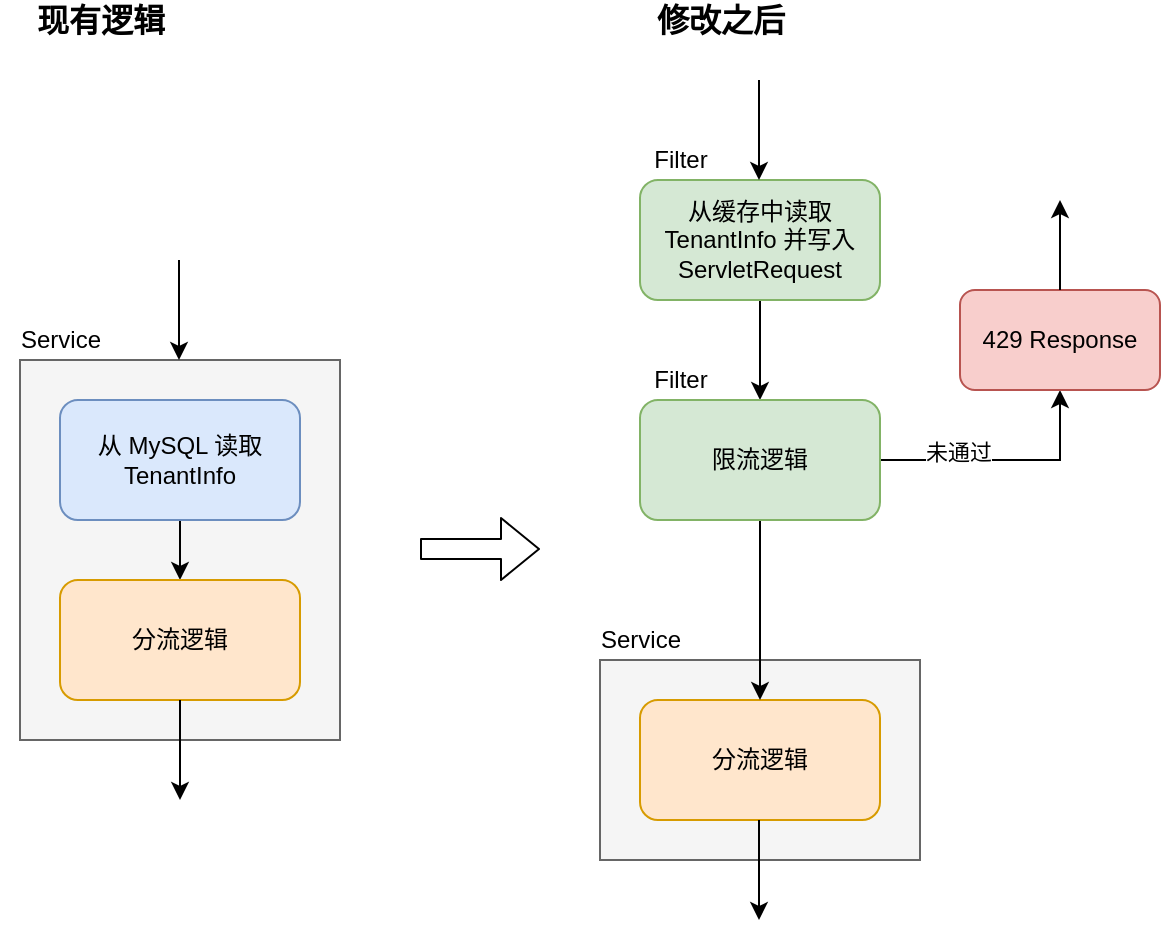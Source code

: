 <mxfile version="14.4.4" type="github">
  <diagram id="DRBUVRjqBZQNnscuCYgE" name="Page-1">
    <mxGraphModel dx="2066" dy="1044" grid="1" gridSize="10" guides="1" tooltips="1" connect="1" arrows="1" fold="1" page="1" pageScale="1" pageWidth="850" pageHeight="1100" math="0" shadow="0">
      <root>
        <mxCell id="0" />
        <mxCell id="1" parent="0" />
        <mxCell id="2jtDgl2lSXZLGk0hcuw4-5" value="" style="rounded=0;whiteSpace=wrap;html=1;fillColor=#f5f5f5;strokeColor=#666666;fontColor=#333333;" vertex="1" parent="1">
          <mxGeometry x="180" y="390" width="160" height="190" as="geometry" />
        </mxCell>
        <mxCell id="2jtDgl2lSXZLGk0hcuw4-3" value="" style="edgeStyle=orthogonalEdgeStyle;rounded=0;orthogonalLoop=1;jettySize=auto;html=1;" edge="1" parent="1" source="2jtDgl2lSXZLGk0hcuw4-1" target="2jtDgl2lSXZLGk0hcuw4-2">
          <mxGeometry relative="1" as="geometry" />
        </mxCell>
        <mxCell id="2jtDgl2lSXZLGk0hcuw4-1" value="从 MySQL 读取 TenantInfo" style="rounded=1;whiteSpace=wrap;html=1;fillColor=#dae8fc;strokeColor=#6c8ebf;" vertex="1" parent="1">
          <mxGeometry x="200" y="410" width="120" height="60" as="geometry" />
        </mxCell>
        <mxCell id="2jtDgl2lSXZLGk0hcuw4-2" value="分流逻辑" style="whiteSpace=wrap;html=1;rounded=1;strokeColor=#d79b00;fillColor=#ffe6cc;" vertex="1" parent="1">
          <mxGeometry x="200" y="500" width="120" height="60" as="geometry" />
        </mxCell>
        <mxCell id="2jtDgl2lSXZLGk0hcuw4-6" value="Service" style="text;html=1;align=center;verticalAlign=middle;resizable=0;points=[];autosize=1;" vertex="1" parent="1">
          <mxGeometry x="170" y="370" width="60" height="20" as="geometry" />
        </mxCell>
        <mxCell id="2jtDgl2lSXZLGk0hcuw4-7" value="" style="rounded=0;whiteSpace=wrap;html=1;fillColor=#f5f5f5;strokeColor=#666666;fontColor=#333333;" vertex="1" parent="1">
          <mxGeometry x="470" y="540" width="160" height="100" as="geometry" />
        </mxCell>
        <mxCell id="2jtDgl2lSXZLGk0hcuw4-10" value="分流逻辑" style="whiteSpace=wrap;html=1;rounded=1;strokeColor=#d79b00;fillColor=#ffe6cc;" vertex="1" parent="1">
          <mxGeometry x="490" y="560" width="120" height="60" as="geometry" />
        </mxCell>
        <mxCell id="2jtDgl2lSXZLGk0hcuw4-11" value="Service" style="text;html=1;align=center;verticalAlign=middle;resizable=0;points=[];autosize=1;" vertex="1" parent="1">
          <mxGeometry x="460" y="520" width="60" height="20" as="geometry" />
        </mxCell>
        <mxCell id="2jtDgl2lSXZLGk0hcuw4-14" value="" style="edgeStyle=orthogonalEdgeStyle;rounded=0;orthogonalLoop=1;jettySize=auto;html=1;" edge="1" parent="1" source="2jtDgl2lSXZLGk0hcuw4-12" target="2jtDgl2lSXZLGk0hcuw4-13">
          <mxGeometry relative="1" as="geometry" />
        </mxCell>
        <mxCell id="2jtDgl2lSXZLGk0hcuw4-12" value="从缓存中读取 TenantInfo 并写入 ServletRequest" style="rounded=1;whiteSpace=wrap;html=1;fillColor=#d5e8d4;strokeColor=#82b366;" vertex="1" parent="1">
          <mxGeometry x="490" y="300" width="120" height="60" as="geometry" />
        </mxCell>
        <mxCell id="2jtDgl2lSXZLGk0hcuw4-17" style="edgeStyle=orthogonalEdgeStyle;rounded=0;orthogonalLoop=1;jettySize=auto;html=1;exitX=0.5;exitY=1;exitDx=0;exitDy=0;entryX=0.5;entryY=0;entryDx=0;entryDy=0;" edge="1" parent="1" source="2jtDgl2lSXZLGk0hcuw4-13" target="2jtDgl2lSXZLGk0hcuw4-10">
          <mxGeometry relative="1" as="geometry">
            <mxPoint x="550" y="560" as="targetPoint" />
          </mxGeometry>
        </mxCell>
        <mxCell id="2jtDgl2lSXZLGk0hcuw4-19" style="edgeStyle=orthogonalEdgeStyle;rounded=0;orthogonalLoop=1;jettySize=auto;html=1;exitX=1;exitY=0.5;exitDx=0;exitDy=0;entryX=0.5;entryY=1;entryDx=0;entryDy=0;" edge="1" parent="1" source="2jtDgl2lSXZLGk0hcuw4-13" target="2jtDgl2lSXZLGk0hcuw4-20">
          <mxGeometry relative="1" as="geometry">
            <mxPoint x="700" y="390" as="targetPoint" />
          </mxGeometry>
        </mxCell>
        <mxCell id="2jtDgl2lSXZLGk0hcuw4-21" value="未通过" style="edgeLabel;html=1;align=center;verticalAlign=middle;resizable=0;points=[];" vertex="1" connectable="0" parent="2jtDgl2lSXZLGk0hcuw4-19">
          <mxGeometry x="-0.376" y="4" relative="1" as="geometry">
            <mxPoint as="offset" />
          </mxGeometry>
        </mxCell>
        <mxCell id="2jtDgl2lSXZLGk0hcuw4-13" value="限流逻辑" style="whiteSpace=wrap;html=1;rounded=1;strokeColor=#82b366;fillColor=#d5e8d4;" vertex="1" parent="1">
          <mxGeometry x="490" y="410" width="120" height="60" as="geometry" />
        </mxCell>
        <mxCell id="2jtDgl2lSXZLGk0hcuw4-15" value="Filter" style="text;html=1;align=center;verticalAlign=middle;resizable=0;points=[];autosize=1;" vertex="1" parent="1">
          <mxGeometry x="490" y="280" width="40" height="20" as="geometry" />
        </mxCell>
        <mxCell id="2jtDgl2lSXZLGk0hcuw4-16" value="Filter" style="text;html=1;align=center;verticalAlign=middle;resizable=0;points=[];autosize=1;" vertex="1" parent="1">
          <mxGeometry x="490" y="390" width="40" height="20" as="geometry" />
        </mxCell>
        <mxCell id="2jtDgl2lSXZLGk0hcuw4-18" value="" style="shape=flexArrow;endArrow=classic;html=1;" edge="1" parent="1">
          <mxGeometry width="50" height="50" relative="1" as="geometry">
            <mxPoint x="380" y="484.5" as="sourcePoint" />
            <mxPoint x="440" y="484.5" as="targetPoint" />
          </mxGeometry>
        </mxCell>
        <mxCell id="2jtDgl2lSXZLGk0hcuw4-20" value="429 Response" style="whiteSpace=wrap;html=1;rounded=1;strokeColor=#b85450;fillColor=#f8cecc;" vertex="1" parent="1">
          <mxGeometry x="650" y="355" width="100" height="50" as="geometry" />
        </mxCell>
        <mxCell id="2jtDgl2lSXZLGk0hcuw4-22" value="" style="edgeStyle=orthogonalEdgeStyle;rounded=0;orthogonalLoop=1;jettySize=auto;html=1;" edge="1" parent="1">
          <mxGeometry relative="1" as="geometry">
            <mxPoint x="259.5" y="340" as="sourcePoint" />
            <mxPoint x="259.5" y="390" as="targetPoint" />
          </mxGeometry>
        </mxCell>
        <mxCell id="2jtDgl2lSXZLGk0hcuw4-23" value="" style="edgeStyle=orthogonalEdgeStyle;rounded=0;orthogonalLoop=1;jettySize=auto;html=1;" edge="1" parent="1">
          <mxGeometry relative="1" as="geometry">
            <mxPoint x="260" y="560" as="sourcePoint" />
            <mxPoint x="260" y="610" as="targetPoint" />
          </mxGeometry>
        </mxCell>
        <mxCell id="2jtDgl2lSXZLGk0hcuw4-24" value="" style="edgeStyle=orthogonalEdgeStyle;rounded=0;orthogonalLoop=1;jettySize=auto;html=1;" edge="1" parent="1">
          <mxGeometry relative="1" as="geometry">
            <mxPoint x="549.5" y="250" as="sourcePoint" />
            <mxPoint x="549.5" y="300" as="targetPoint" />
          </mxGeometry>
        </mxCell>
        <mxCell id="2jtDgl2lSXZLGk0hcuw4-25" value="" style="edgeStyle=orthogonalEdgeStyle;rounded=0;orthogonalLoop=1;jettySize=auto;html=1;exitX=0.5;exitY=0;exitDx=0;exitDy=0;" edge="1" parent="1" source="2jtDgl2lSXZLGk0hcuw4-20">
          <mxGeometry relative="1" as="geometry">
            <mxPoint x="559.5" y="260" as="sourcePoint" />
            <mxPoint x="700" y="310" as="targetPoint" />
          </mxGeometry>
        </mxCell>
        <mxCell id="2jtDgl2lSXZLGk0hcuw4-26" value="" style="edgeStyle=orthogonalEdgeStyle;rounded=0;orthogonalLoop=1;jettySize=auto;html=1;" edge="1" parent="1">
          <mxGeometry relative="1" as="geometry">
            <mxPoint x="549.5" y="620" as="sourcePoint" />
            <mxPoint x="549.5" y="670" as="targetPoint" />
          </mxGeometry>
        </mxCell>
        <mxCell id="2jtDgl2lSXZLGk0hcuw4-27" value="现有逻辑" style="text;html=1;align=center;verticalAlign=middle;resizable=0;points=[];autosize=1;fontSize=16;fontStyle=1" vertex="1" parent="1">
          <mxGeometry x="180" y="210" width="80" height="20" as="geometry" />
        </mxCell>
        <mxCell id="2jtDgl2lSXZLGk0hcuw4-28" value="修改之后" style="text;html=1;align=center;verticalAlign=middle;resizable=0;points=[];autosize=1;fontSize=16;fontStyle=1" vertex="1" parent="1">
          <mxGeometry x="490" y="210" width="80" height="20" as="geometry" />
        </mxCell>
      </root>
    </mxGraphModel>
  </diagram>
</mxfile>
